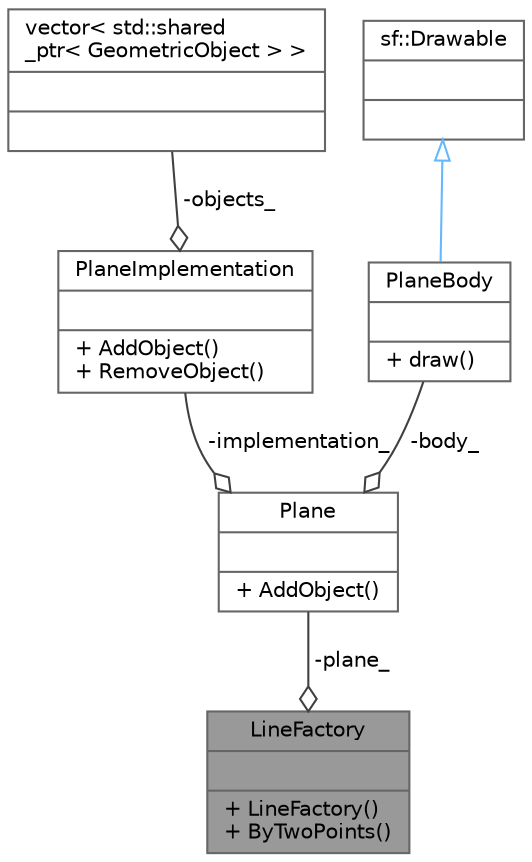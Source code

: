 digraph "LineFactory"
{
 // LATEX_PDF_SIZE
  bgcolor="transparent";
  edge [fontname=Helvetica,fontsize=10,labelfontname=Helvetica,labelfontsize=10];
  node [fontname=Helvetica,fontsize=10,shape=box,height=0.2,width=0.9];
  Node1 [shape=record,label="{LineFactory\n||+ LineFactory()\l+ ByTwoPoints()\l}",height=0.2,width=0.4,color="gray40", fillcolor="grey60", style="filled", fontcolor="black",tooltip="Class that constructs lines."];
  Node2 -> Node1 [color="grey25",style="solid",label=" -plane_" ,arrowhead="odiamond"];
  Node2 [shape=record,label="{Plane\n||+ AddObject()\l}",height=0.2,width=0.4,color="gray40", fillcolor="white", style="filled",URL="$class_plane.html",tooltip="Container for all objects, which you can draw."];
  Node3 -> Node2 [color="grey25",style="solid",label=" -implementation_" ,arrowhead="odiamond"];
  Node3 [shape=record,label="{PlaneImplementation\n||+ AddObject()\l+ RemoveObject()\l}",height=0.2,width=0.4,color="gray40", fillcolor="white", style="filled",URL="$class_plane_implementation.html",tooltip="Implementation of Plane."];
  Node4 -> Node3 [color="grey25",style="solid",label=" -objects_" ,arrowhead="odiamond"];
  Node4 [shape=record,label="{vector\< std::shared\l_ptr\< GeometricObject \> \>\n||}",height=0.2,width=0.4,color="gray40", fillcolor="white", style="filled",tooltip=" "];
  Node5 -> Node2 [color="grey25",style="solid",label=" -body_" ,arrowhead="odiamond"];
  Node5 [shape=record,label="{PlaneBody\n||+ draw()\l}",height=0.2,width=0.4,color="gray40", fillcolor="white", style="filled",URL="$class_plane_body.html",tooltip=" "];
  Node6 -> Node5 [dir="back",color="steelblue1",style="solid",arrowtail="onormal"];
  Node6 [shape=record,label="{sf::Drawable\n||}",height=0.2,width=0.4,color="gray40", fillcolor="white", style="filled",tooltip=" "];
}
